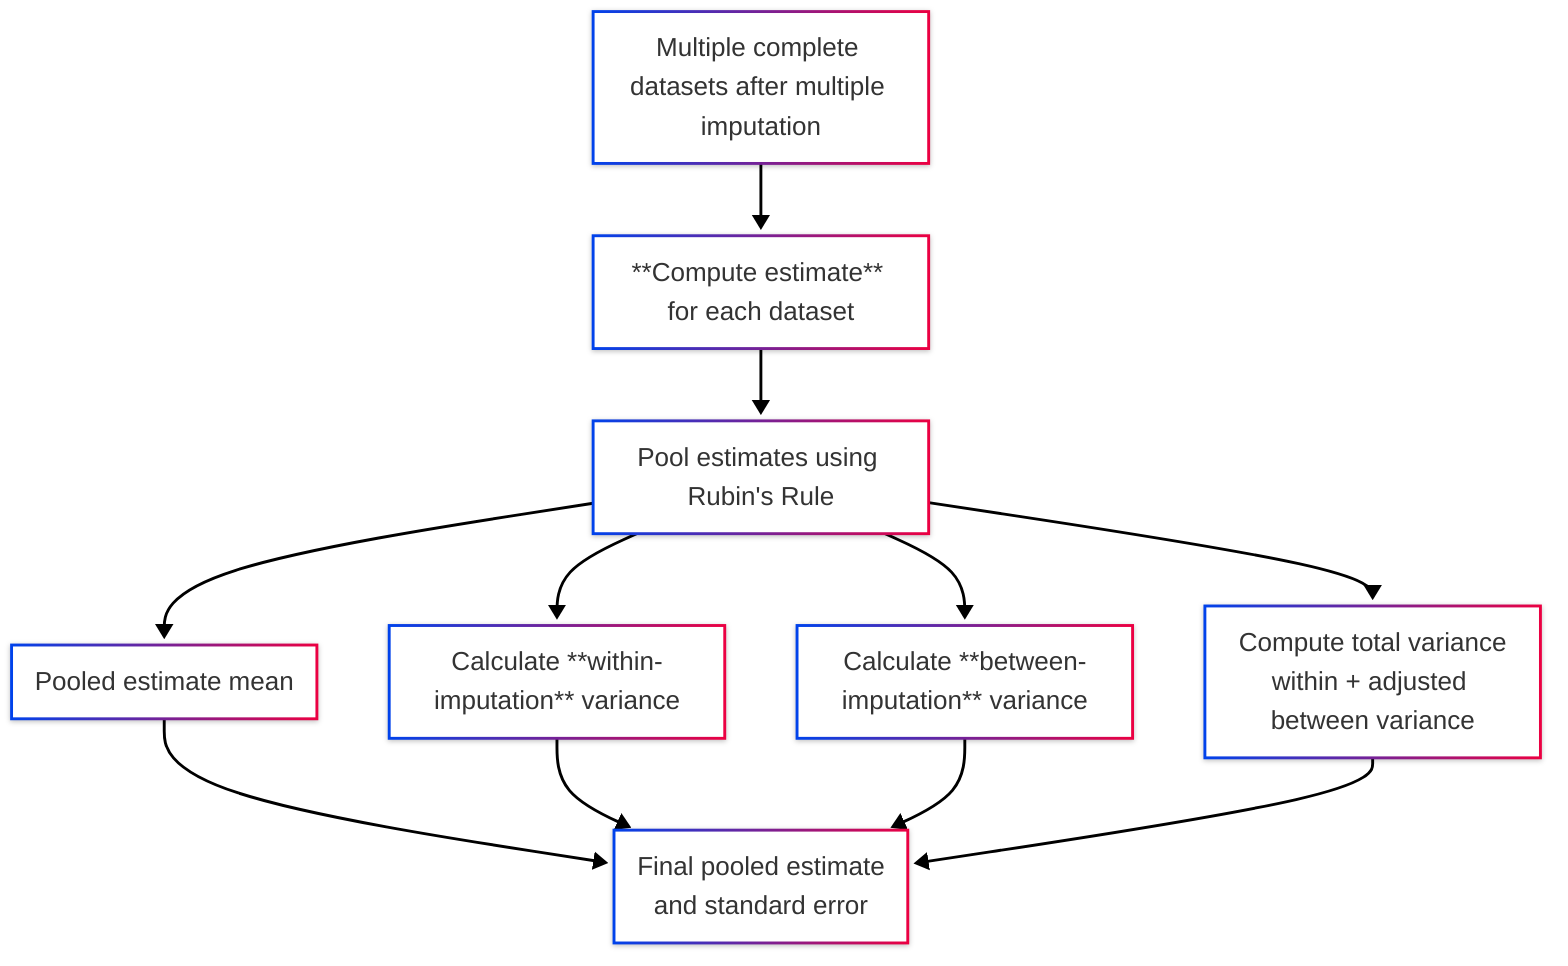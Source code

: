 ---
config:
  theme: neo
  themeVariables:
    fontSize: 18px
  layout: dagre
  look: neo
---
flowchart TD
    A["Multiple complete datasets after multiple imputation"] --> B["**Compute estimate** for each dataset"]
    B --> C@{ label: "Pool estimates using Rubin's Rule" }
    C --> D1["Pooled estimate mean"] & D2["Calculate **within-imputation** variance"] & D3["Calculate **between-imputation** variance"] & D4["Compute total variance<br>within + adjusted between variance"]
    D1 --> E["Final pooled estimate<br>and standard error"]
    D2 --> E
    D3 --> E
    D4 --> E
    C@{ shape: rect}